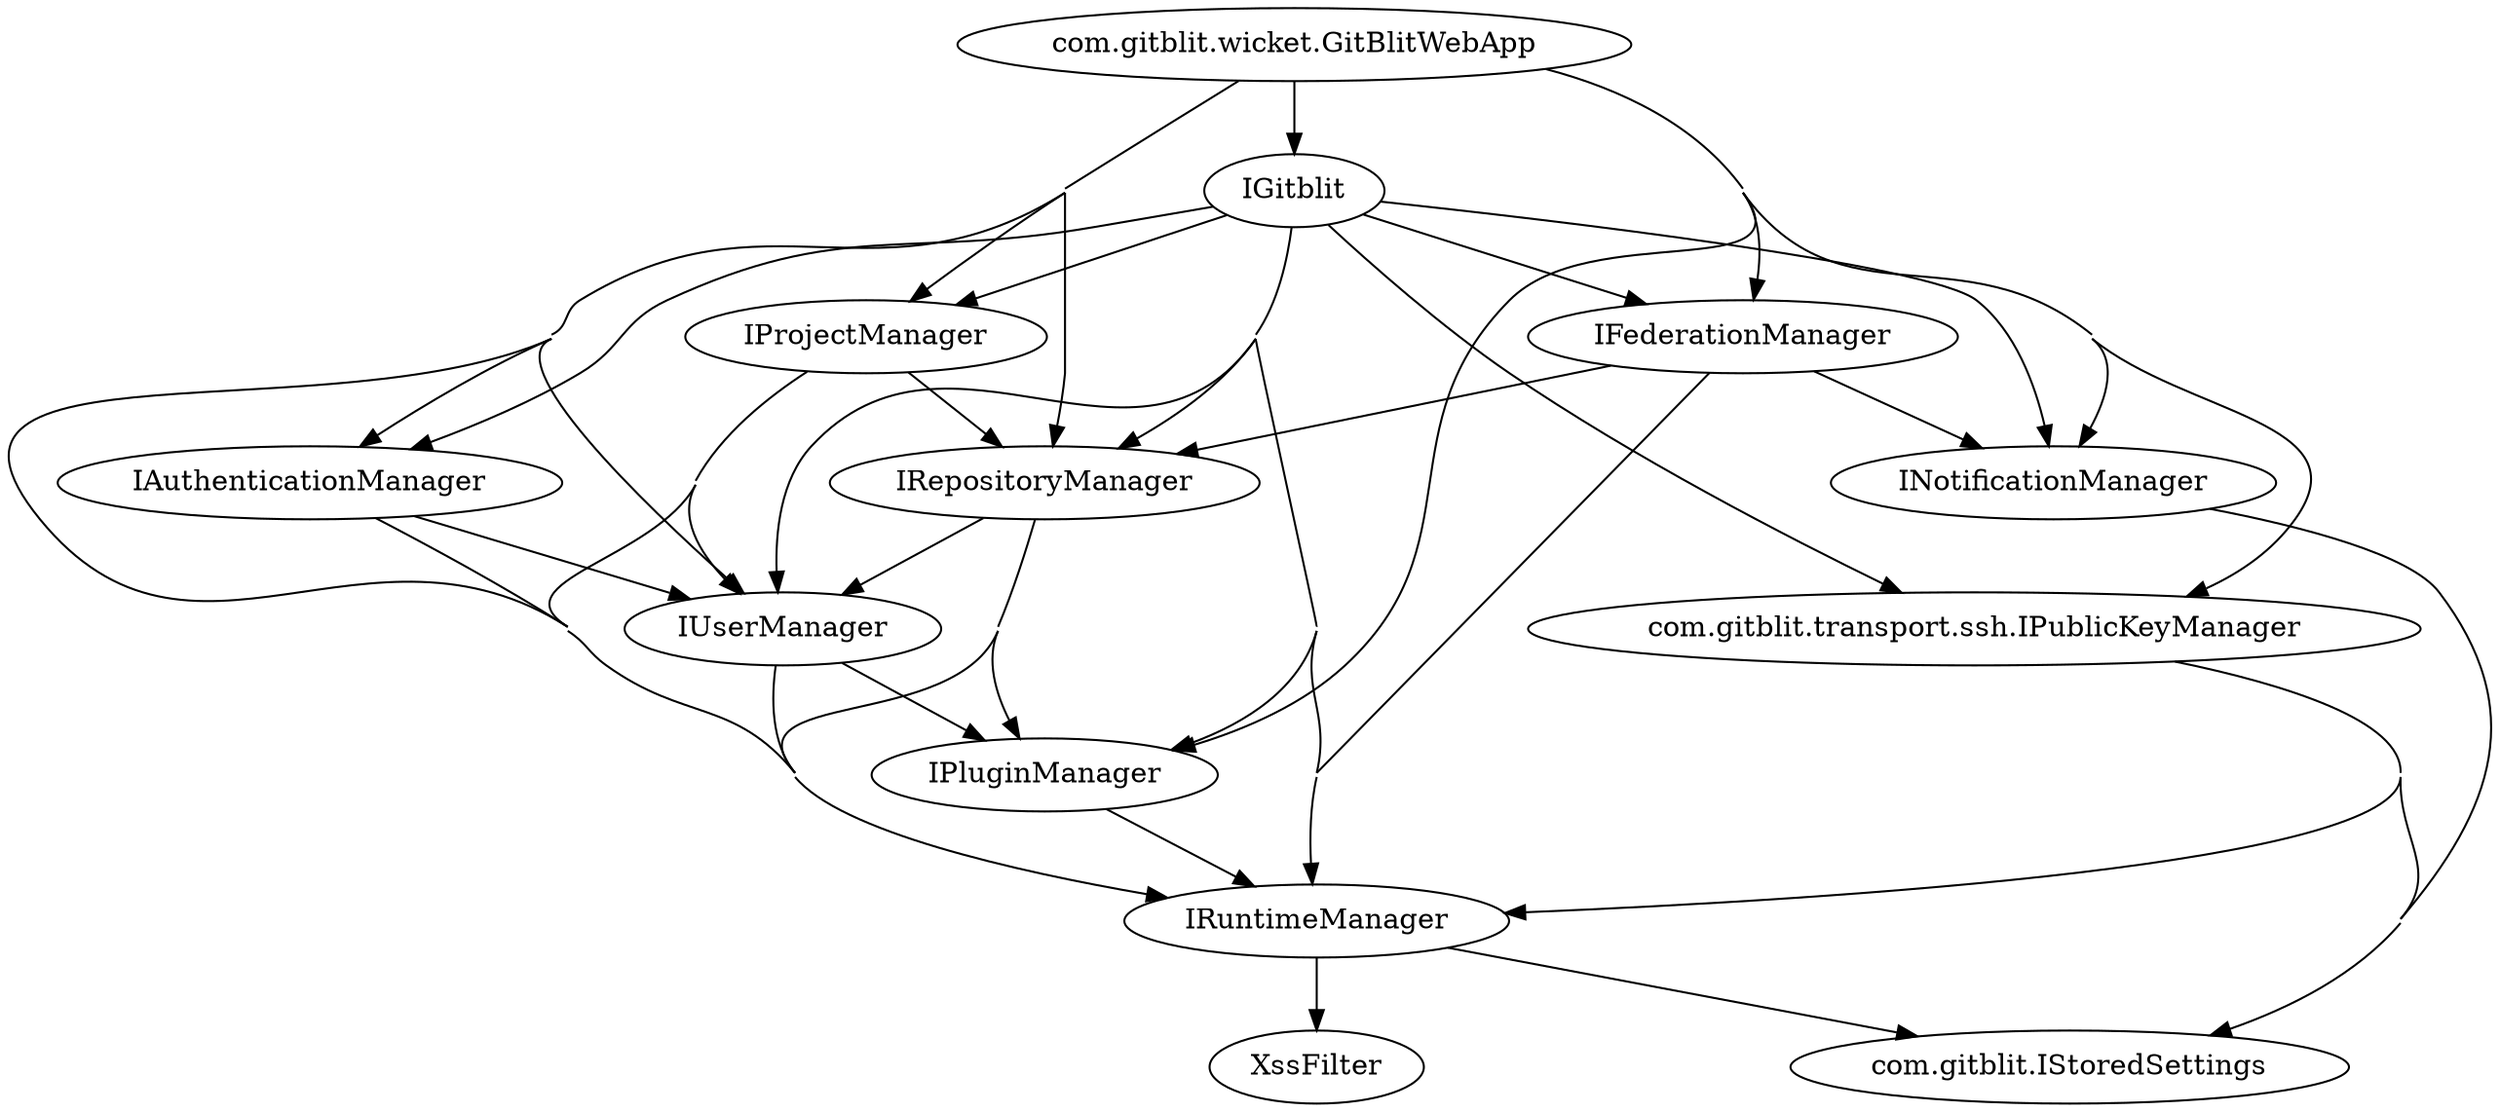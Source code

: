 digraph G1 {
  concentrate = true;
  IAuthenticationManager -> IRuntimeManager;
  IAuthenticationManager -> IUserManager;
  IFederationManager -> IRuntimeManager;
  IFederationManager -> IRepositoryManager;
  IFederationManager -> INotificationManager;
  IGitblit -> IRuntimeManager;
  IGitblit -> IAuthenticationManager;
  n2 [label="com.gitblit.transport.ssh.IPublicKeyManager"];
  IGitblit -> n2;
  IGitblit -> IUserManager;
  IGitblit -> IRepositoryManager;
  IGitblit -> INotificationManager;
  IGitblit -> IProjectManager;
  IGitblit -> IPluginManager;
  IGitblit -> IFederationManager;
  n3 [label="com.gitblit.IStoredSettings"];
  INotificationManager -> n3;
  IPluginManager -> IRuntimeManager;
  IProjectManager -> IRuntimeManager;
  IProjectManager -> IUserManager;
  IProjectManager -> IRepositoryManager;
  IRepositoryManager -> IRuntimeManager;
  IRepositoryManager -> IUserManager;
  IRepositoryManager -> IPluginManager;
  IRuntimeManager -> XssFilter;
  IRuntimeManager -> n3;
  IUserManager -> IRuntimeManager;
  IUserManager -> IPluginManager;
  n2 -> IRuntimeManager;
  n2 -> n3;
  n4 [label="com.gitblit.wicket.GitBlitWebApp"];
  n4 -> IRuntimeManager;
  n4 -> IGitblit;
  n4 -> IAuthenticationManager;
  n4 -> n2;
  n4 -> IUserManager;
  n4 -> IRepositoryManager;
  n4 -> INotificationManager;
  n4 -> IProjectManager;
  n4 -> IPluginManager;
  n4 -> IFederationManager;
}
